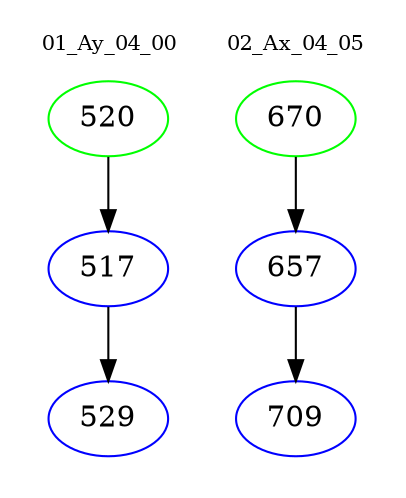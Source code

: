 digraph{
subgraph cluster_0 {
color = white
label = "01_Ay_04_00";
fontsize=10;
T0_520 [label="520", color="green"]
T0_520 -> T0_517 [color="black"]
T0_517 [label="517", color="blue"]
T0_517 -> T0_529 [color="black"]
T0_529 [label="529", color="blue"]
}
subgraph cluster_1 {
color = white
label = "02_Ax_04_05";
fontsize=10;
T1_670 [label="670", color="green"]
T1_670 -> T1_657 [color="black"]
T1_657 [label="657", color="blue"]
T1_657 -> T1_709 [color="black"]
T1_709 [label="709", color="blue"]
}
}

